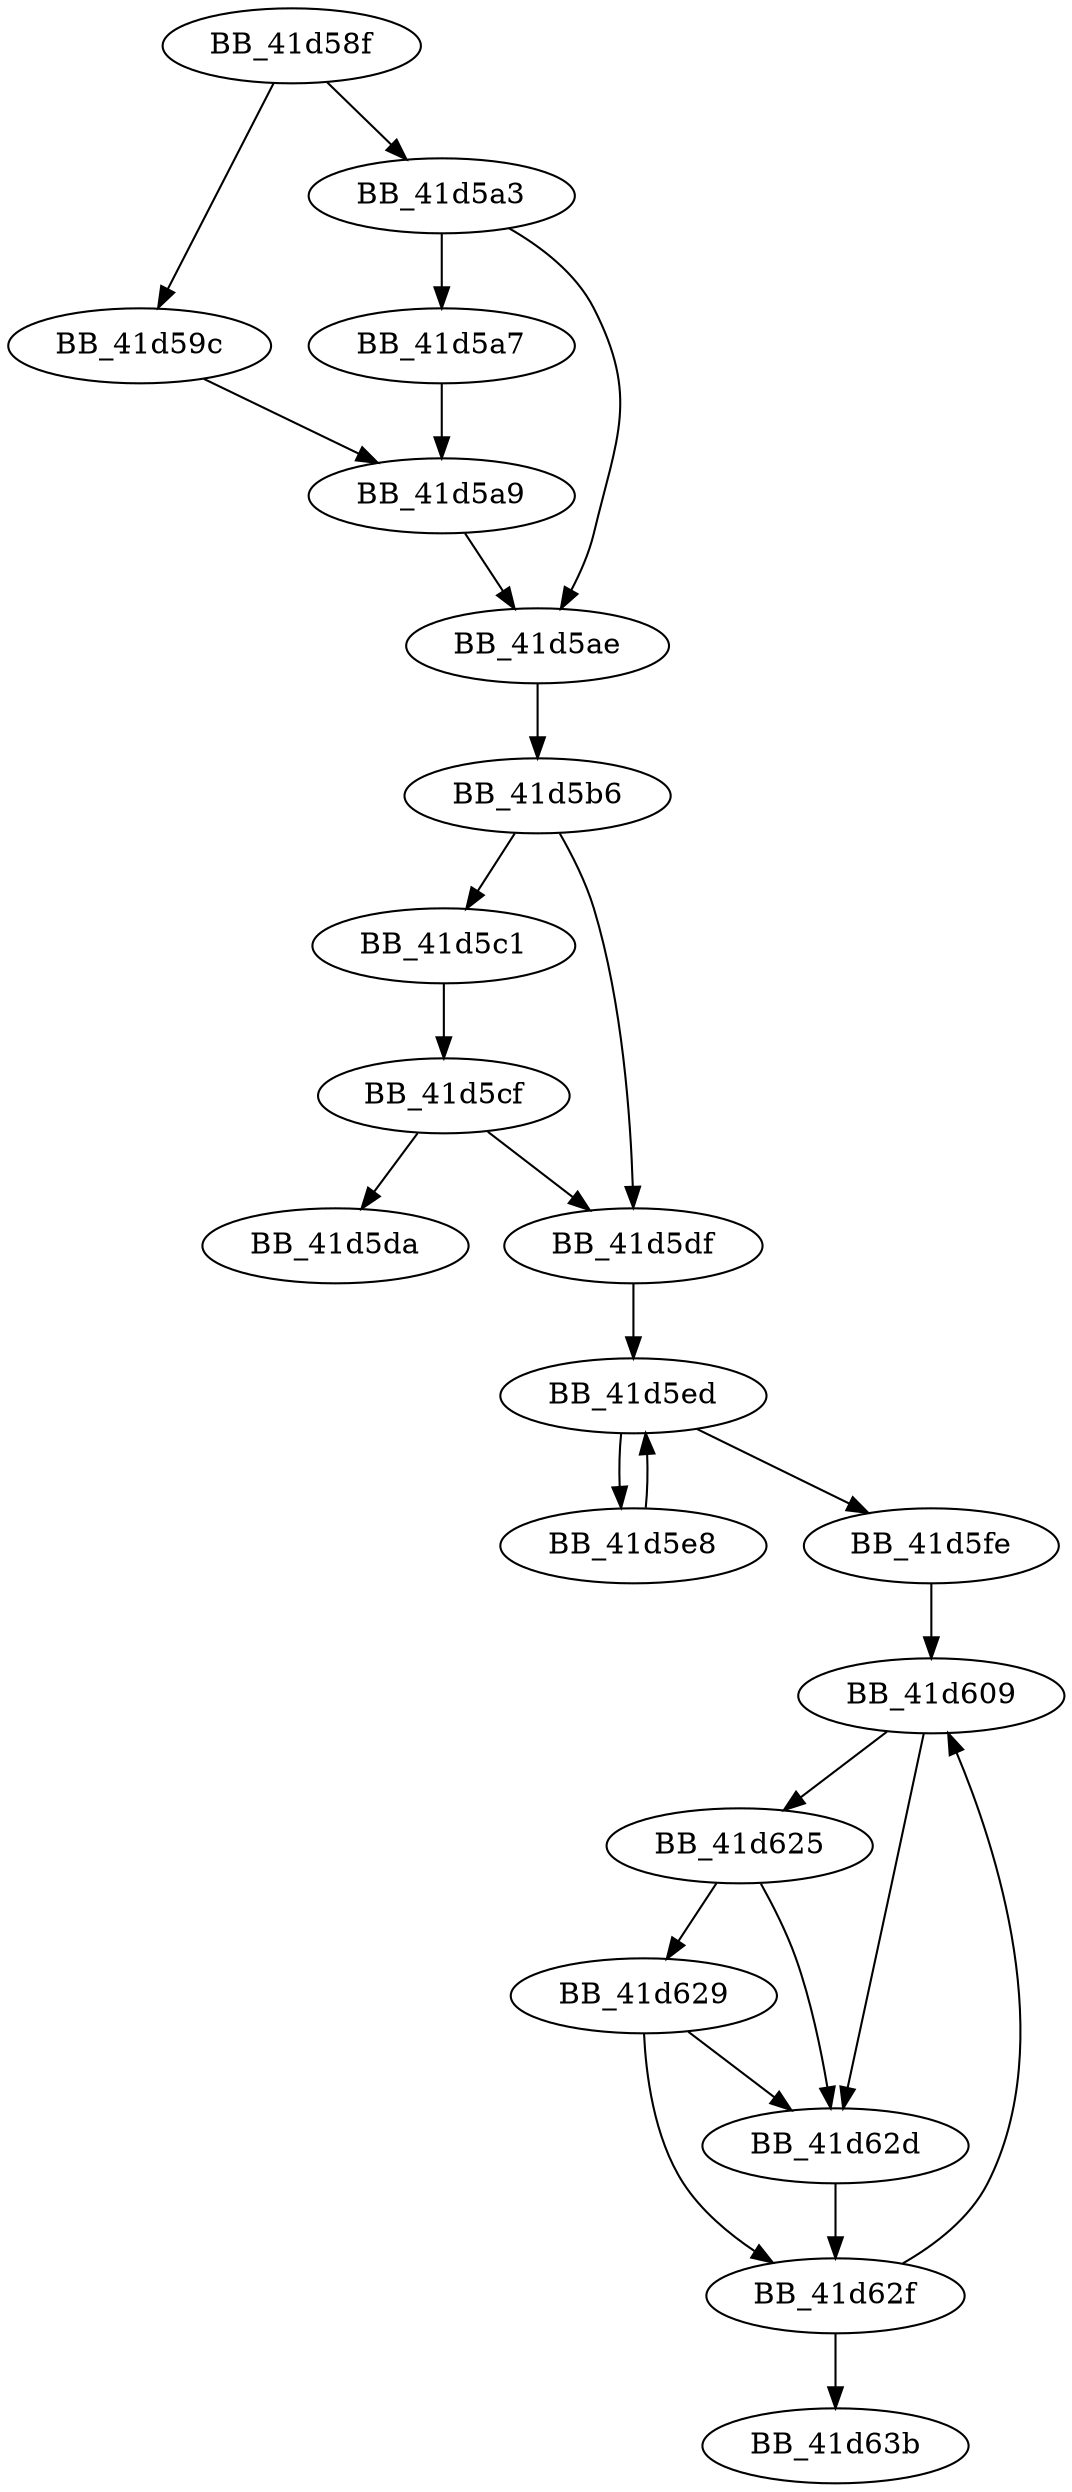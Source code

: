 DiGraph ___initstdio{
BB_41d58f->BB_41d59c
BB_41d58f->BB_41d5a3
BB_41d59c->BB_41d5a9
BB_41d5a3->BB_41d5a7
BB_41d5a3->BB_41d5ae
BB_41d5a7->BB_41d5a9
BB_41d5a9->BB_41d5ae
BB_41d5ae->BB_41d5b6
BB_41d5b6->BB_41d5c1
BB_41d5b6->BB_41d5df
BB_41d5c1->BB_41d5cf
BB_41d5cf->BB_41d5da
BB_41d5cf->BB_41d5df
BB_41d5df->BB_41d5ed
BB_41d5e8->BB_41d5ed
BB_41d5ed->BB_41d5e8
BB_41d5ed->BB_41d5fe
BB_41d5fe->BB_41d609
BB_41d609->BB_41d625
BB_41d609->BB_41d62d
BB_41d625->BB_41d629
BB_41d625->BB_41d62d
BB_41d629->BB_41d62d
BB_41d629->BB_41d62f
BB_41d62d->BB_41d62f
BB_41d62f->BB_41d609
BB_41d62f->BB_41d63b
}
